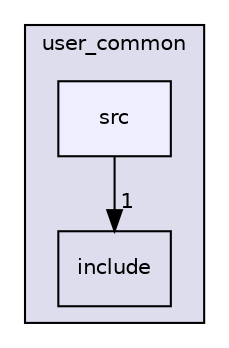 digraph "user_common/src" {
  compound=true
  node [ fontsize="10", fontname="Helvetica"];
  edge [ labelfontsize="10", labelfontname="Helvetica"];
  subgraph clusterdir_3a5750680ef3b28b662cb739d8664c22 {
    graph [ bgcolor="#ddddee", pencolor="black", label="user_common" fontname="Helvetica", fontsize="10", URL="dir_3a5750680ef3b28b662cb739d8664c22.html"]
  dir_c6af2608123296185dc43ac60e317d4b [shape=box label="include" URL="dir_c6af2608123296185dc43ac60e317d4b.html"];
  dir_25b0e2df1c747750e97ee7c4eec34e4c [shape=box, label="src", style="filled", fillcolor="#eeeeff", pencolor="black", URL="dir_25b0e2df1c747750e97ee7c4eec34e4c.html"];
  }
  dir_25b0e2df1c747750e97ee7c4eec34e4c->dir_c6af2608123296185dc43ac60e317d4b [headlabel="1", labeldistance=1.5 headhref="dir_000005_000004.html"];
}
